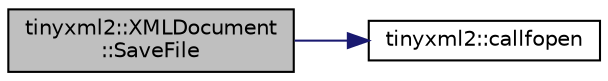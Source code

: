 digraph "tinyxml2::XMLDocument::SaveFile"
{
 // LATEX_PDF_SIZE
  edge [fontname="Helvetica",fontsize="10",labelfontname="Helvetica",labelfontsize="10"];
  node [fontname="Helvetica",fontsize="10",shape=record];
  rankdir="LR";
  Node1 [label="tinyxml2::XMLDocument\l::SaveFile",height=0.2,width=0.4,color="black", fillcolor="grey75", style="filled", fontcolor="black",tooltip=" "];
  Node1 -> Node2 [color="midnightblue",fontsize="10",style="solid"];
  Node2 [label="tinyxml2::callfopen",height=0.2,width=0.4,color="black", fillcolor="white", style="filled",URL="$namespacetinyxml2.html#a3634a81ca725ead6204f08cbaa5ad58f",tooltip=" "];
}
